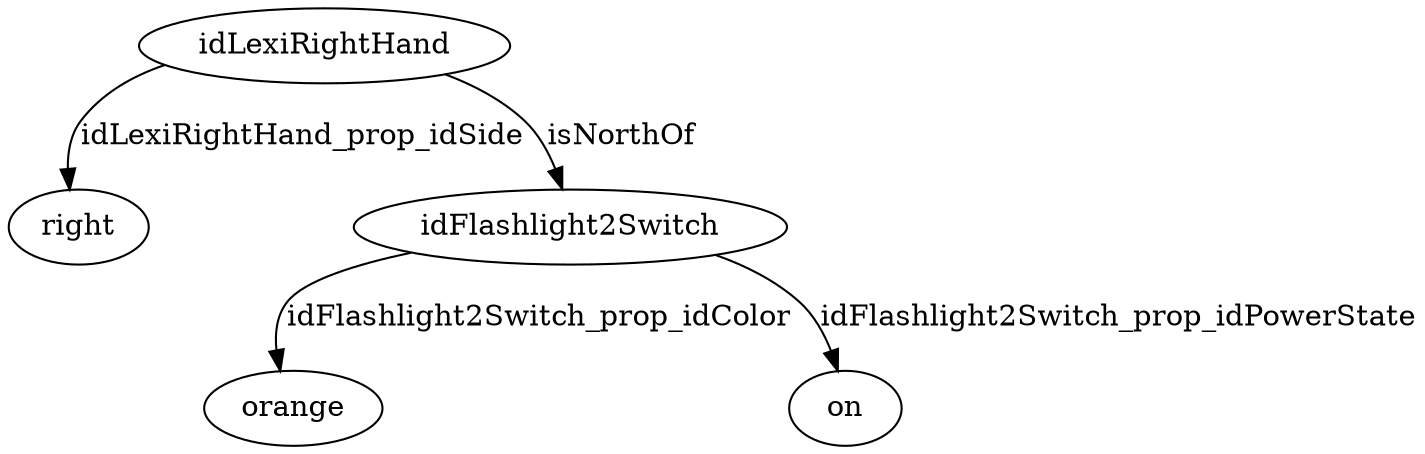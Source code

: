 strict digraph  {
idLexiRightHand [node_type=entity_node, root=root];
right;
idFlashlight2Switch;
orange;
on;
idLexiRightHand -> right  [edge_type=property, label=idLexiRightHand_prop_idSide];
idLexiRightHand -> idFlashlight2Switch  [edge_type=relationship, label=isNorthOf];
idFlashlight2Switch -> orange  [edge_type=property, label=idFlashlight2Switch_prop_idColor];
idFlashlight2Switch -> on  [edge_type=property, label=idFlashlight2Switch_prop_idPowerState];
}
